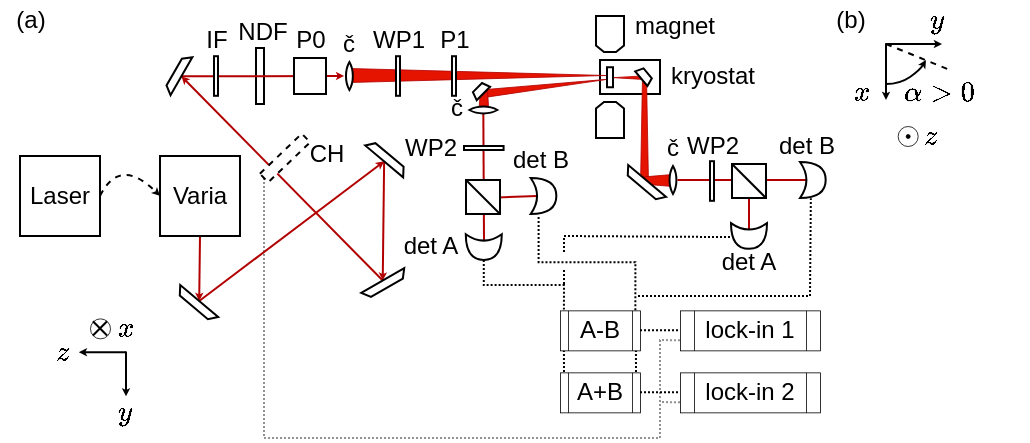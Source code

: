 <mxfile version="17.4.2" type="device"><diagram id="BBrLvVu9JXrTJcatdUul" name="Page-1"><mxGraphModel dx="395" dy="473" grid="1" gridSize="10" guides="1" tooltips="1" connect="1" arrows="1" fold="1" page="1" pageScale="1" pageWidth="500" pageHeight="229" math="1" shadow="0"><root><mxCell id="0"/><mxCell id="1" parent="0"/><mxCell id="tFVecaaHPNf04RQiXIKe-158" value="" style="endArrow=none;html=1;rounded=0;endSize=1;targetPerimeterSpacing=6;strokeColor=#000000;strokeWidth=1;fillColor=#6d8764;endFill=0;dashed=1;" parent="1" edge="1"><mxGeometry width="50" height="50" relative="1" as="geometry"><mxPoint x="443" y="24" as="sourcePoint"/><mxPoint x="475" y="37" as="targetPoint"/></mxGeometry></mxCell><mxCell id="tFVecaaHPNf04RQiXIKe-135" value="" style="endArrow=none;html=1;strokeWidth=1;rounded=0;endSize=1;targetPerimeterSpacing=6;exitX=0;exitY=0.5;exitDx=0;exitDy=0;strokeColor=#919191;entryX=0;entryY=0.75;entryDx=0;entryDy=0;dashed=1;dashPattern=1 1;" parent="1" source="tFVecaaHPNf04RQiXIKe-39" target="tFVecaaHPNf04RQiXIKe-130" edge="1"><mxGeometry width="50" height="50" relative="1" as="geometry"><mxPoint x="129.944" y="88.849" as="sourcePoint"/><mxPoint x="330" y="220" as="targetPoint"/><Array as="points"><mxPoint x="132" y="221"/><mxPoint x="330" y="221"/><mxPoint x="330" y="172"/></Array></mxGeometry></mxCell><mxCell id="tFVecaaHPNf04RQiXIKe-107" value="" style="endArrow=none;html=1;rounded=0;endSize=1;targetPerimeterSpacing=6;strokeWidth=1;exitX=0.25;exitY=0.5;exitDx=0;exitDy=0;exitPerimeter=0;entryX=0.5;entryY=1;entryDx=0;entryDy=0;fillColor=#e51400;strokeColor=#B20000;" parent="1" source="tFVecaaHPNf04RQiXIKe-104" target="tFVecaaHPNf04RQiXIKe-102" edge="1"><mxGeometry width="50" height="50" relative="1" as="geometry"><mxPoint x="350" y="110" as="sourcePoint"/><mxPoint x="400" y="60" as="targetPoint"/></mxGeometry></mxCell><mxCell id="tFVecaaHPNf04RQiXIKe-50" value="" style="verticalLabelPosition=bottom;verticalAlign=top;html=1;shape=mxgraph.basic.rect;fillColor2=none;strokeWidth=1;size=20;indent=5;" parent="1" vertex="1"><mxGeometry x="300" y="32" width="30" height="17" as="geometry"/></mxCell><mxCell id="tFVecaaHPNf04RQiXIKe-97" value="" style="shape=trapezoid;perimeter=trapezoidPerimeter;whiteSpace=wrap;html=1;fixedSize=1;strokeWidth=0.4;fillColor=#e51400;fontColor=#ffffff;strokeColor=#B20000;size=1.002;" parent="1" vertex="1"><mxGeometry x="320" y="40" width="4" height="54" as="geometry"/></mxCell><mxCell id="tFVecaaHPNf04RQiXIKe-94" value="" style="triangle;whiteSpace=wrap;html=1;strokeWidth=0.4;rotation=-180;fillColor=#e51400;fontColor=#ffffff;strokeColor=#B20000;" parent="1" vertex="1"><mxGeometry x="306.5" y="39.58" width="16.5" height="2" as="geometry"/></mxCell><mxCell id="tFVecaaHPNf04RQiXIKe-89" value="" style="endArrow=none;html=1;rounded=0;endSize=1;targetPerimeterSpacing=6;strokeWidth=1;entryX=0.25;entryY=0.5;entryDx=0;entryDy=0;entryPerimeter=0;fillColor=#e51400;strokeColor=#B20000;" parent="1" target="tFVecaaHPNf04RQiXIKe-88" edge="1"><mxGeometry width="50" height="50" relative="1" as="geometry"><mxPoint x="242" y="101" as="sourcePoint"/><mxPoint x="282" y="81" as="targetPoint"/></mxGeometry></mxCell><mxCell id="tFVecaaHPNf04RQiXIKe-81" value="" style="endArrow=none;html=1;rounded=0;endSize=1;targetPerimeterSpacing=6;strokeWidth=1;fillColor=#e51400;strokeColor=#B20000;entryX=0.898;entryY=0.503;entryDx=0;entryDy=0;entryPerimeter=0;" parent="1" target="tFVecaaHPNf04RQiXIKe-69" edge="1"><mxGeometry width="50" height="50" relative="1" as="geometry"><mxPoint x="242" y="122" as="sourcePoint"/><mxPoint x="240" y="70" as="targetPoint"/></mxGeometry></mxCell><mxCell id="tFVecaaHPNf04RQiXIKe-77" value="" style="triangle;whiteSpace=wrap;html=1;strokeWidth=0.4;fillColor=#e51400;strokeColor=#B20000;fontColor=#ffffff;rotation=-6.6;" parent="1" vertex="1"><mxGeometry x="240" y="43.07" width="63.5" height="4" as="geometry"/></mxCell><mxCell id="tFVecaaHPNf04RQiXIKe-79" value="" style="shape=trapezoid;perimeter=trapezoidPerimeter;whiteSpace=wrap;html=1;fixedSize=1;strokeWidth=0.4;size=0.59;fillColor=#e51400;fontColor=#ffffff;strokeColor=#B20000;" parent="1" vertex="1"><mxGeometry x="239.41" y="45" width="4.59" height="10" as="geometry"/></mxCell><mxCell id="tFVecaaHPNf04RQiXIKe-74" value="" style="triangle;whiteSpace=wrap;html=1;strokeWidth=0.4;fillColor=#e51400;strokeColor=#B20000;fontColor=#ffffff;" parent="1" vertex="1"><mxGeometry x="175" y="36" width="128" height="7" as="geometry"/></mxCell><mxCell id="tFVecaaHPNf04RQiXIKe-2" value="Laser" style="whiteSpace=wrap;html=1;aspect=fixed;" parent="1" vertex="1"><mxGeometry x="10" y="80" width="40" height="40" as="geometry"/></mxCell><mxCell id="tFVecaaHPNf04RQiXIKe-6" value="" style="curved=1;endArrow=classic;html=1;rounded=0;exitX=1;exitY=0.5;exitDx=0;exitDy=0;entryX=0;entryY=0.5;entryDx=0;entryDy=0;strokeWidth=1;endSize=1;dashed=1;" parent="1" source="tFVecaaHPNf04RQiXIKe-2" target="tFVecaaHPNf04RQiXIKe-1" edge="1"><mxGeometry width="50" height="50" relative="1" as="geometry"><mxPoint x="30" y="70" as="sourcePoint"/><mxPoint x="80" y="20" as="targetPoint"/><Array as="points"><mxPoint x="60" y="80"/></Array></mxGeometry></mxCell><mxCell id="tFVecaaHPNf04RQiXIKe-7" value="" style="endArrow=classic;html=1;rounded=0;exitX=0.5;exitY=1;exitDx=0;exitDy=0;entryX=0.5;entryY=1;entryDx=0;entryDy=0;endSize=1;fillColor=#e51400;strokeColor=#B20000;" parent="1" source="tFVecaaHPNf04RQiXIKe-1" target="tFVecaaHPNf04RQiXIKe-27" edge="1"><mxGeometry width="50" height="50" relative="1" as="geometry"><mxPoint x="400" y="150" as="sourcePoint"/><mxPoint x="100" y="150" as="targetPoint"/></mxGeometry></mxCell><mxCell id="tFVecaaHPNf04RQiXIKe-29" value="" style="endArrow=classic;html=1;rounded=0;exitX=0.5;exitY=1;exitDx=0;exitDy=0;entryX=0.5;entryY=1;entryDx=0;entryDy=0;endSize=1;fillColor=#e51400;strokeColor=#B20000;" parent="1" source="tFVecaaHPNf04RQiXIKe-27" target="tFVecaaHPNf04RQiXIKe-28" edge="1"><mxGeometry width="50" height="50" relative="1" as="geometry"><mxPoint x="120" y="140" as="sourcePoint"/><mxPoint x="170" y="90" as="targetPoint"/></mxGeometry></mxCell><mxCell id="tFVecaaHPNf04RQiXIKe-33" value="" style="endArrow=classic;html=1;rounded=0;entryX=0.5;entryY=1;entryDx=0;entryDy=0;exitX=0.5;exitY=1;exitDx=0;exitDy=0;endSize=1;fillColor=#e51400;strokeColor=#B20000;" parent="1" source="tFVecaaHPNf04RQiXIKe-28" target="tFVecaaHPNf04RQiXIKe-32" edge="1"><mxGeometry width="50" height="50" relative="1" as="geometry"><mxPoint x="107" y="130" as="sourcePoint"/><mxPoint x="157" y="80" as="targetPoint"/></mxGeometry></mxCell><mxCell id="tFVecaaHPNf04RQiXIKe-34" value="" style="endArrow=classic;html=1;rounded=0;endSize=1;strokeWidth=1;exitX=0.5;exitY=1;exitDx=0;exitDy=0;entryX=0.5;entryY=1;entryDx=0;entryDy=0;fillColor=#e51400;strokeColor=#B20000;" parent="1" source="tFVecaaHPNf04RQiXIKe-32" target="tFVecaaHPNf04RQiXIKe-35" edge="1"><mxGeometry width="50" height="50" relative="1" as="geometry"><mxPoint x="130" y="140" as="sourcePoint"/><mxPoint x="100" y="50" as="targetPoint"/></mxGeometry></mxCell><mxCell id="tFVecaaHPNf04RQiXIKe-37" value="" style="rounded=0;whiteSpace=wrap;html=1;" parent="1" vertex="1"><mxGeometry x="128" y="26" width="4" height="28" as="geometry"/></mxCell><mxCell id="tFVecaaHPNf04RQiXIKe-38" value="NDF" style="text;html=1;align=center;verticalAlign=middle;resizable=0;points=[];autosize=1;strokeColor=none;fillColor=none;" parent="1" vertex="1"><mxGeometry x="111" y="8" width="40" height="20" as="geometry"/></mxCell><mxCell id="tFVecaaHPNf04RQiXIKe-39" value="" style="rounded=0;whiteSpace=wrap;html=1;dashed=1;rotation=-43.7;" parent="1" vertex="1"><mxGeometry x="128" y="78" width="29" height="6" as="geometry"/></mxCell><mxCell id="tFVecaaHPNf04RQiXIKe-40" value="CH" style="text;html=1;align=center;verticalAlign=middle;resizable=0;points=[];autosize=1;strokeColor=none;fillColor=none;" parent="1" vertex="1"><mxGeometry x="148" y="69" width="30" height="20" as="geometry"/></mxCell><mxCell id="tFVecaaHPNf04RQiXIKe-42" value="P0" style="text;html=1;align=center;verticalAlign=middle;resizable=0;points=[];autosize=1;strokeColor=none;fillColor=none;" parent="1" vertex="1"><mxGeometry x="140" y="12" width="30" height="20" as="geometry"/></mxCell><mxCell id="tFVecaaHPNf04RQiXIKe-44" value="" style="whiteSpace=wrap;html=1;shape=mxgraph.basic.pointed_oval;" parent="1" vertex="1"><mxGeometry x="172.41" y="33" width="4.59" height="14" as="geometry"/></mxCell><mxCell id="tFVecaaHPNf04RQiXIKe-47" value="" style="shape=loopLimit;whiteSpace=wrap;html=1;size=4;" parent="1" vertex="1"><mxGeometry x="298" y="53" width="14" height="18" as="geometry"/></mxCell><mxCell id="tFVecaaHPNf04RQiXIKe-49" value="" style="shape=loopLimit;whiteSpace=wrap;html=1;size=4;rotation=-180;" parent="1" vertex="1"><mxGeometry x="298" y="10" width="14" height="18" as="geometry"/></mxCell><mxCell id="tFVecaaHPNf04RQiXIKe-51" value="" style="endArrow=classic;html=1;rounded=0;strokeWidth=1;exitX=0.5;exitY=1;exitDx=0;exitDy=0;endSize=1;entryX=-0.071;entryY=0.499;entryDx=0;entryDy=0;entryPerimeter=0;fillColor=#e51400;strokeColor=#B20000;" parent="1" source="tFVecaaHPNf04RQiXIKe-35" target="tFVecaaHPNf04RQiXIKe-44" edge="1"><mxGeometry width="50" height="50" relative="1" as="geometry"><mxPoint x="220" y="80" as="sourcePoint"/><mxPoint x="196" y="40" as="targetPoint"/></mxGeometry></mxCell><mxCell id="tFVecaaHPNf04RQiXIKe-55" value="" style="shape=trapezoid;perimeter=trapezoidPerimeter;whiteSpace=wrap;html=1;fixedSize=1;rotation=-45;size=1.54;" parent="1" vertex="1"><mxGeometry x="235.46" y="45.17" width="9.5" height="4.17" as="geometry"/></mxCell><mxCell id="tFVecaaHPNf04RQiXIKe-58" value="" style="rounded=0;whiteSpace=wrap;html=1;" parent="1" vertex="1"><mxGeometry x="232" y="75" width="19.79" height="2" as="geometry"/></mxCell><mxCell id="tFVecaaHPNf04RQiXIKe-59" value="č" style="text;html=1;align=center;verticalAlign=middle;resizable=0;points=[];autosize=1;strokeColor=none;fillColor=none;" parent="1" vertex="1"><mxGeometry x="163.7" y="14" width="20" height="20" as="geometry"/></mxCell><mxCell id="tFVecaaHPNf04RQiXIKe-60" value="magnet" style="text;html=1;align=center;verticalAlign=middle;resizable=0;points=[];autosize=1;strokeColor=none;fillColor=none;" parent="1" vertex="1"><mxGeometry x="306.5" y="5" width="60" height="20" as="geometry"/></mxCell><mxCell id="tFVecaaHPNf04RQiXIKe-61" value="kryostat" style="text;html=1;align=center;verticalAlign=middle;resizable=0;points=[];autosize=1;strokeColor=none;fillColor=none;" parent="1" vertex="1"><mxGeometry x="326" y="30" width="60" height="20" as="geometry"/></mxCell><mxCell id="tFVecaaHPNf04RQiXIKe-64" value="IF" style="text;html=1;align=center;verticalAlign=middle;resizable=0;points=[];autosize=1;strokeColor=none;fillColor=none;" parent="1" vertex="1"><mxGeometry x="93" y="12" width="30" height="20" as="geometry"/></mxCell><mxCell id="tFVecaaHPNf04RQiXIKe-65" value="" style="rounded=0;whiteSpace=wrap;html=1;rotation=90;" parent="1" vertex="1"><mxGeometry x="98.1" y="39" width="19.79" height="2" as="geometry"/></mxCell><mxCell id="tFVecaaHPNf04RQiXIKe-66" value="" style="rounded=0;whiteSpace=wrap;html=1;rotation=90;" parent="1" vertex="1"><mxGeometry x="189.1" y="39" width="19.79" height="2" as="geometry"/></mxCell><mxCell id="tFVecaaHPNf04RQiXIKe-67" value="" style="rounded=0;whiteSpace=wrap;html=1;rotation=90;" parent="1" vertex="1"><mxGeometry x="217.1" y="39" width="19.79" height="2" as="geometry"/></mxCell><mxCell id="tFVecaaHPNf04RQiXIKe-69" value="" style="whiteSpace=wrap;html=1;shape=mxgraph.basic.pointed_oval;rotation=90;" parent="1" vertex="1"><mxGeometry x="239.41" y="50" width="4.59" height="14" as="geometry"/></mxCell><mxCell id="tFVecaaHPNf04RQiXIKe-41" value="" style="rounded=0;whiteSpace=wrap;html=1;" parent="1" vertex="1"><mxGeometry x="147" y="31" width="16" height="18" as="geometry"/></mxCell><mxCell id="tFVecaaHPNf04RQiXIKe-35" value="" style="shape=trapezoid;perimeter=trapezoidPerimeter;whiteSpace=wrap;html=1;fixedSize=1;rotation=-60;size=3.214;" parent="1" vertex="1"><mxGeometry x="78" y="37" width="21.82" height="4.17" as="geometry"/></mxCell><mxCell id="tFVecaaHPNf04RQiXIKe-28" value="" style="shape=trapezoid;perimeter=trapezoidPerimeter;whiteSpace=wrap;html=1;fixedSize=1;rotation=40;size=3.214;" parent="1" vertex="1"><mxGeometry x="181" y="79" width="24.82" height="4.17" as="geometry"/></mxCell><mxCell id="tFVecaaHPNf04RQiXIKe-1" value="Varia" style="whiteSpace=wrap;html=1;aspect=fixed;" parent="1" vertex="1"><mxGeometry x="80" y="80" width="40" height="40" as="geometry"/></mxCell><mxCell id="tFVecaaHPNf04RQiXIKe-27" value="" style="shape=trapezoid;perimeter=trapezoidPerimeter;whiteSpace=wrap;html=1;fixedSize=1;rotation=-140;size=3.214;" parent="1" vertex="1"><mxGeometry x="85.88" y="152.01" width="24.76" height="4.17" as="geometry"/></mxCell><mxCell id="tFVecaaHPNf04RQiXIKe-32" value="" style="shape=trapezoid;perimeter=trapezoidPerimeter;whiteSpace=wrap;html=1;fixedSize=1;rotation=-210;size=3.214;" parent="1" vertex="1"><mxGeometry x="180" y="142" width="24.82" height="4.17" as="geometry"/></mxCell><mxCell id="tFVecaaHPNf04RQiXIKe-48" value="" style="verticalLabelPosition=bottom;verticalAlign=top;html=1;shape=mxgraph.basic.rect;fillColor2=none;strokeWidth=1;size=20;indent=5;" parent="1" vertex="1"><mxGeometry x="303.5" y="35.58" width="3" height="10" as="geometry"/></mxCell><mxCell id="tFVecaaHPNf04RQiXIKe-82" value="" style="whiteSpace=wrap;html=1;aspect=fixed;strokeWidth=1;" parent="1" vertex="1"><mxGeometry x="233" y="92" width="17" height="17" as="geometry"/></mxCell><mxCell id="tFVecaaHPNf04RQiXIKe-83" value="" style="endArrow=none;html=1;rounded=0;endSize=1;targetPerimeterSpacing=6;strokeWidth=1;exitX=0;exitY=0;exitDx=0;exitDy=0;entryX=1;entryY=1;entryDx=0;entryDy=0;" parent="1" source="tFVecaaHPNf04RQiXIKe-82" target="tFVecaaHPNf04RQiXIKe-82" edge="1"><mxGeometry width="50" height="50" relative="1" as="geometry"><mxPoint x="230" y="100" as="sourcePoint"/><mxPoint x="280" y="50" as="targetPoint"/></mxGeometry></mxCell><mxCell id="tFVecaaHPNf04RQiXIKe-84" value="WP2" style="text;html=1;align=center;verticalAlign=middle;resizable=0;points=[];autosize=1;strokeColor=none;fillColor=none;" parent="1" vertex="1"><mxGeometry x="195.46" y="66" width="40" height="20" as="geometry"/></mxCell><mxCell id="tFVecaaHPNf04RQiXIKe-85" value="P1" style="text;html=1;align=center;verticalAlign=middle;resizable=0;points=[];autosize=1;strokeColor=none;fillColor=none;" parent="1" vertex="1"><mxGeometry x="212" y="12" width="30" height="20" as="geometry"/></mxCell><mxCell id="tFVecaaHPNf04RQiXIKe-86" value="WP1" style="text;html=1;align=center;verticalAlign=middle;resizable=0;points=[];autosize=1;strokeColor=none;fillColor=none;" parent="1" vertex="1"><mxGeometry x="179" y="12" width="40" height="20" as="geometry"/></mxCell><mxCell id="tFVecaaHPNf04RQiXIKe-87" value="" style="shape=xor;whiteSpace=wrap;html=1;strokeWidth=1;rotation=90;" parent="1" vertex="1"><mxGeometry x="235.47" y="116.53" width="12.84" height="18" as="geometry"/></mxCell><mxCell id="tFVecaaHPNf04RQiXIKe-88" value="" style="shape=xor;whiteSpace=wrap;html=1;strokeWidth=1;rotation=0;" parent="1" vertex="1"><mxGeometry x="265.33" y="91" width="12.84" height="18" as="geometry"/></mxCell><mxCell id="tFVecaaHPNf04RQiXIKe-90" value="det A" style="text;html=1;align=center;verticalAlign=middle;resizable=0;points=[];autosize=1;strokeColor=none;fillColor=none;" parent="1" vertex="1"><mxGeometry x="195.46" y="114.53" width="40" height="20" as="geometry"/></mxCell><mxCell id="tFVecaaHPNf04RQiXIKe-92" value="det B" style="text;html=1;align=center;verticalAlign=middle;resizable=0;points=[];autosize=1;strokeColor=none;fillColor=none;" parent="1" vertex="1"><mxGeometry x="250" y="72.09" width="40" height="20" as="geometry"/></mxCell><mxCell id="tFVecaaHPNf04RQiXIKe-93" value="" style="shape=trapezoid;perimeter=trapezoidPerimeter;whiteSpace=wrap;html=1;fixedSize=1;rotation=50;size=1.54;" parent="1" vertex="1"><mxGeometry x="317.5" y="37.92" width="9.5" height="4.17" as="geometry"/></mxCell><mxCell id="tFVecaaHPNf04RQiXIKe-99" value="" style="shape=trapezoid;perimeter=trapezoidPerimeter;whiteSpace=wrap;html=1;fixedSize=1;strokeWidth=0.4;rotation=-90;size=1.43;fillColor=#e51400;fontColor=#ffffff;strokeColor=#B20000;" parent="1" vertex="1"><mxGeometry x="324.5" y="83.5" width="6" height="17" as="geometry"/></mxCell><mxCell id="tFVecaaHPNf04RQiXIKe-98" value="" style="whiteSpace=wrap;html=1;shape=mxgraph.basic.pointed_oval;" parent="1" vertex="1"><mxGeometry x="334.2" y="85" width="4.59" height="14" as="geometry"/></mxCell><mxCell id="tFVecaaHPNf04RQiXIKe-95" value="" style="shape=trapezoid;perimeter=trapezoidPerimeter;whiteSpace=wrap;html=1;fixedSize=1;rotation=-140;size=3.214;" parent="1" vertex="1"><mxGeometry x="309.87" y="92.0" width="24.76" height="4.17" as="geometry"/></mxCell><mxCell id="tFVecaaHPNf04RQiXIKe-100" value="" style="endArrow=none;html=1;rounded=0;endSize=1;targetPerimeterSpacing=6;strokeWidth=1;fillColor=#e51400;strokeColor=#B20000;exitX=0.987;exitY=0.496;exitDx=0;exitDy=0;exitPerimeter=0;" parent="1" source="tFVecaaHPNf04RQiXIKe-98" edge="1"><mxGeometry width="50" height="50" relative="1" as="geometry"><mxPoint x="375.0" y="94" as="sourcePoint"/><mxPoint x="403" y="92" as="targetPoint"/></mxGeometry></mxCell><mxCell id="tFVecaaHPNf04RQiXIKe-101" value="" style="rounded=0;whiteSpace=wrap;html=1;rotation=90;" parent="1" vertex="1"><mxGeometry x="346.1" y="91.5" width="19.79" height="2" as="geometry"/></mxCell><mxCell id="tFVecaaHPNf04RQiXIKe-102" value="" style="whiteSpace=wrap;html=1;aspect=fixed;strokeWidth=1;" parent="1" vertex="1"><mxGeometry x="366" y="84" width="17" height="17" as="geometry"/></mxCell><mxCell id="tFVecaaHPNf04RQiXIKe-103" value="" style="endArrow=none;html=1;rounded=0;endSize=1;targetPerimeterSpacing=6;strokeWidth=1;exitX=0;exitY=0;exitDx=0;exitDy=0;entryX=1;entryY=1;entryDx=0;entryDy=0;" parent="1" source="tFVecaaHPNf04RQiXIKe-102" target="tFVecaaHPNf04RQiXIKe-102" edge="1"><mxGeometry width="50" height="50" relative="1" as="geometry"><mxPoint x="363" y="94" as="sourcePoint"/><mxPoint x="413" y="44" as="targetPoint"/></mxGeometry></mxCell><mxCell id="tFVecaaHPNf04RQiXIKe-104" value="" style="shape=xor;whiteSpace=wrap;html=1;strokeWidth=1;rotation=90;" parent="1" vertex="1"><mxGeometry x="368.08" y="111" width="12.84" height="18" as="geometry"/></mxCell><mxCell id="tFVecaaHPNf04RQiXIKe-105" value="" style="shape=xor;whiteSpace=wrap;html=1;strokeWidth=1;rotation=0;" parent="1" vertex="1"><mxGeometry x="400" y="83" width="12.84" height="18" as="geometry"/></mxCell><mxCell id="tFVecaaHPNf04RQiXIKe-106" value="det B" style="text;html=1;align=center;verticalAlign=middle;resizable=0;points=[];autosize=1;strokeColor=none;fillColor=none;" parent="1" vertex="1"><mxGeometry x="383" y="65.09" width="40" height="20" as="geometry"/></mxCell><mxCell id="tFVecaaHPNf04RQiXIKe-108" value="WP2" style="text;html=1;align=center;verticalAlign=middle;resizable=0;points=[];autosize=1;strokeColor=none;fillColor=none;" parent="1" vertex="1"><mxGeometry x="336.2" y="64.5" width="40" height="20" as="geometry"/></mxCell><mxCell id="tFVecaaHPNf04RQiXIKe-109" value="det A" style="text;html=1;align=center;verticalAlign=middle;resizable=0;points=[];autosize=1;strokeColor=none;fillColor=none;" parent="1" vertex="1"><mxGeometry x="353.5" y="123.17" width="40" height="20" as="geometry"/></mxCell><mxCell id="tFVecaaHPNf04RQiXIKe-110" value="č" style="text;html=1;align=center;verticalAlign=middle;resizable=0;points=[];autosize=1;strokeColor=none;fillColor=none;" parent="1" vertex="1"><mxGeometry x="218" y="46" width="20" height="20" as="geometry"/></mxCell><mxCell id="tFVecaaHPNf04RQiXIKe-111" value="č" style="text;html=1;align=center;verticalAlign=middle;resizable=0;points=[];autosize=1;strokeColor=none;fillColor=none;" parent="1" vertex="1"><mxGeometry x="326.1" y="66" width="20" height="20" as="geometry"/></mxCell><mxCell id="tFVecaaHPNf04RQiXIKe-113" value="A-B" style="shape=process;whiteSpace=wrap;html=1;backgroundOutline=1;strokeWidth=0.4;" parent="1" vertex="1"><mxGeometry x="280" y="157.18" width="40" height="20" as="geometry"/></mxCell><mxCell id="tFVecaaHPNf04RQiXIKe-114" value="A+B" style="shape=process;whiteSpace=wrap;html=1;backgroundOutline=1;strokeWidth=0.4;" parent="1" vertex="1"><mxGeometry x="280" y="188.18" width="40" height="20" as="geometry"/></mxCell><mxCell id="tFVecaaHPNf04RQiXIKe-115" value="" style="endArrow=none;dashed=1;html=1;rounded=0;endSize=1;targetPerimeterSpacing=6;strokeWidth=1;exitX=1;exitY=0.5;exitDx=0;exitDy=0;exitPerimeter=0;entryX=0.049;entryY=-0.024;entryDx=0;entryDy=0;edgeStyle=orthogonalEdgeStyle;dashPattern=1 1;entryPerimeter=0;" parent="1" source="tFVecaaHPNf04RQiXIKe-87" target="tFVecaaHPNf04RQiXIKe-113" edge="1"><mxGeometry width="50" height="50" relative="1" as="geometry"><mxPoint x="330" y="170" as="sourcePoint"/><mxPoint x="380" y="120" as="targetPoint"/></mxGeometry></mxCell><mxCell id="tFVecaaHPNf04RQiXIKe-117" value="" style="endArrow=none;dashed=1;html=1;dashPattern=1 1;strokeWidth=1;rounded=0;endSize=1;targetPerimeterSpacing=6;entryX=0.309;entryY=1.056;entryDx=0;entryDy=0;entryPerimeter=0;exitX=0.942;exitY=-0.002;exitDx=0;exitDy=0;edgeStyle=orthogonalEdgeStyle;exitPerimeter=0;" parent="1" source="tFVecaaHPNf04RQiXIKe-113" target="tFVecaaHPNf04RQiXIKe-88" edge="1"><mxGeometry width="50" height="50" relative="1" as="geometry"><mxPoint x="330" y="170" as="sourcePoint"/><mxPoint x="380" y="120" as="targetPoint"/></mxGeometry></mxCell><mxCell id="tFVecaaHPNf04RQiXIKe-121" value="" style="endArrow=none;dashed=1;html=1;dashPattern=1 1;strokeWidth=1;rounded=0;endSize=1;targetPerimeterSpacing=6;entryX=0.049;entryY=1.012;entryDx=0;entryDy=0;entryPerimeter=0;" parent="1" target="tFVecaaHPNf04RQiXIKe-113" edge="1"><mxGeometry width="50" height="50" relative="1" as="geometry"><mxPoint x="282" y="188" as="sourcePoint"/><mxPoint x="320" y="130" as="targetPoint"/></mxGeometry></mxCell><mxCell id="tFVecaaHPNf04RQiXIKe-122" value="" style="endArrow=none;dashed=1;html=1;dashPattern=1 1;strokeWidth=1;rounded=0;endSize=1;targetPerimeterSpacing=6;entryX=0.049;entryY=1.012;entryDx=0;entryDy=0;entryPerimeter=0;" parent="1" edge="1"><mxGeometry width="50" height="50" relative="1" as="geometry"><mxPoint x="318" y="188" as="sourcePoint"/><mxPoint x="317.96" y="177.42" as="targetPoint"/></mxGeometry></mxCell><mxCell id="tFVecaaHPNf04RQiXIKe-124" value="" style="endArrow=none;dashed=1;html=1;dashPattern=1 1;strokeWidth=1;rounded=0;endSize=1;targetPerimeterSpacing=6;entryX=0.543;entryY=0.955;entryDx=0;entryDy=0;entryPerimeter=0;" parent="1" target="tFVecaaHPNf04RQiXIKe-104" edge="1"><mxGeometry width="50" height="50" relative="1" as="geometry"><mxPoint x="282" y="128" as="sourcePoint"/><mxPoint x="370" y="140" as="targetPoint"/><Array as="points"><mxPoint x="282" y="120"/></Array></mxGeometry></mxCell><mxCell id="tFVecaaHPNf04RQiXIKe-127" value="" style="endArrow=none;dashed=1;html=1;dashPattern=1 1;strokeWidth=1;rounded=0;endSize=1;targetPerimeterSpacing=6;" parent="1" edge="1"><mxGeometry width="50" height="50" relative="1" as="geometry"><mxPoint x="282" y="144" as="sourcePoint"/><mxPoint x="282" y="137" as="targetPoint"/></mxGeometry></mxCell><mxCell id="tFVecaaHPNf04RQiXIKe-128" value="" style="endArrow=none;dashed=1;html=1;dashPattern=1 1;strokeWidth=1;rounded=0;endSize=1;targetPerimeterSpacing=6;entryX=0.422;entryY=1.006;entryDx=0;entryDy=0;entryPerimeter=0;" parent="1" target="tFVecaaHPNf04RQiXIKe-105" edge="1"><mxGeometry width="50" height="50" relative="1" as="geometry"><mxPoint x="319" y="150" as="sourcePoint"/><mxPoint x="350" y="100" as="targetPoint"/><Array as="points"><mxPoint x="405" y="150"/></Array></mxGeometry></mxCell><mxCell id="tFVecaaHPNf04RQiXIKe-130" value="lock-in 1" style="shape=process;whiteSpace=wrap;html=1;backgroundOutline=1;strokeWidth=0.4;" parent="1" vertex="1"><mxGeometry x="340" y="157.18" width="70" height="20" as="geometry"/></mxCell><mxCell id="tFVecaaHPNf04RQiXIKe-131" value="lock-in 2" style="shape=process;whiteSpace=wrap;html=1;backgroundOutline=1;strokeWidth=0.4;" parent="1" vertex="1"><mxGeometry x="340" y="188.18" width="70" height="20" as="geometry"/></mxCell><mxCell id="tFVecaaHPNf04RQiXIKe-132" value="" style="endArrow=none;dashed=1;html=1;dashPattern=1 1;strokeWidth=1;rounded=0;endSize=1;targetPerimeterSpacing=6;entryX=0;entryY=0.5;entryDx=0;entryDy=0;exitX=1;exitY=0.5;exitDx=0;exitDy=0;" parent="1" source="tFVecaaHPNf04RQiXIKe-113" target="tFVecaaHPNf04RQiXIKe-130" edge="1"><mxGeometry width="50" height="50" relative="1" as="geometry"><mxPoint x="300" y="170" as="sourcePoint"/><mxPoint x="350" y="120" as="targetPoint"/></mxGeometry></mxCell><mxCell id="tFVecaaHPNf04RQiXIKe-133" value="" style="endArrow=none;dashed=1;html=1;dashPattern=1 1;strokeWidth=1;rounded=0;endSize=1;targetPerimeterSpacing=6;entryX=0;entryY=0.5;entryDx=0;entryDy=0;exitX=1;exitY=0.5;exitDx=0;exitDy=0;" parent="1" source="tFVecaaHPNf04RQiXIKe-114" target="tFVecaaHPNf04RQiXIKe-131" edge="1"><mxGeometry width="50" height="50" relative="1" as="geometry"><mxPoint x="330" y="177.18" as="sourcePoint"/><mxPoint x="350" y="177.18" as="targetPoint"/></mxGeometry></mxCell><mxCell id="tFVecaaHPNf04RQiXIKe-136" value="" style="endArrow=none;html=1;rounded=0;endSize=1;targetPerimeterSpacing=6;strokeColor=#919191;strokeWidth=1;exitX=0;exitY=0.75;exitDx=0;exitDy=0;dashed=1;dashPattern=1 1;" parent="1" source="tFVecaaHPNf04RQiXIKe-131" edge="1"><mxGeometry width="50" height="50" relative="1" as="geometry"><mxPoint x="230" y="170" as="sourcePoint"/><mxPoint x="330" y="203" as="targetPoint"/></mxGeometry></mxCell><mxCell id="tFVecaaHPNf04RQiXIKe-137" value="" style="endArrow=classic;html=1;rounded=0;endSize=1;targetPerimeterSpacing=6;strokeColor=#000000;strokeWidth=1;" parent="1" edge="1"><mxGeometry width="50" height="50" relative="1" as="geometry"><mxPoint x="63" y="178.18" as="sourcePoint"/><mxPoint x="39.42" y="178.08" as="targetPoint"/></mxGeometry></mxCell><mxCell id="tFVecaaHPNf04RQiXIKe-139" value="$$z$$" style="text;align=center;verticalAlign=middle;resizable=0;points=[];autosize=1;strokeColor=none;fillColor=none;html=1;" parent="1" vertex="1"><mxGeometry x="5.5" y="168.18" width="50" height="20" as="geometry"/></mxCell><mxCell id="tFVecaaHPNf04RQiXIKe-140" value="" style="endArrow=classic;html=1;rounded=0;endSize=1;targetPerimeterSpacing=6;strokeColor=#000000;strokeWidth=1;" parent="1" edge="1"><mxGeometry width="50" height="50" relative="1" as="geometry"><mxPoint x="63" y="177.76" as="sourcePoint"/><mxPoint x="63" y="200.18" as="targetPoint"/></mxGeometry></mxCell><mxCell id="tFVecaaHPNf04RQiXIKe-141" value="$$y$$" style="text;html=1;align=center;verticalAlign=middle;resizable=0;points=[];autosize=1;strokeColor=none;fillColor=none;" parent="1" vertex="1"><mxGeometry x="36.5" y="198.18" width="50" height="20" as="geometry"/></mxCell><mxCell id="tFVecaaHPNf04RQiXIKe-143" value="" style="ellipse;whiteSpace=wrap;html=1;aspect=fixed;strokeWidth=0.4;" parent="1" vertex="1"><mxGeometry x="45" y="161.18" width="10" height="10" as="geometry"/></mxCell><mxCell id="tFVecaaHPNf04RQiXIKe-144" value="" style="endArrow=none;html=1;rounded=0;endSize=1;targetPerimeterSpacing=6;strokeColor=#000000;strokeWidth=1;entryX=1;entryY=1;entryDx=0;entryDy=0;exitX=0;exitY=0;exitDx=0;exitDy=0;" parent="1" source="tFVecaaHPNf04RQiXIKe-143" target="tFVecaaHPNf04RQiXIKe-143" edge="1"><mxGeometry width="50" height="50" relative="1" as="geometry"><mxPoint x="-22" y="226.18" as="sourcePoint"/><mxPoint x="28" y="176.18" as="targetPoint"/></mxGeometry></mxCell><mxCell id="tFVecaaHPNf04RQiXIKe-145" value="" style="endArrow=none;html=1;rounded=0;endSize=1;targetPerimeterSpacing=6;strokeColor=#000000;strokeWidth=1;entryX=1;entryY=0;entryDx=0;entryDy=0;exitX=0;exitY=1;exitDx=0;exitDy=0;" parent="1" source="tFVecaaHPNf04RQiXIKe-143" target="tFVecaaHPNf04RQiXIKe-143" edge="1"><mxGeometry width="50" height="50" relative="1" as="geometry"><mxPoint x="-22" y="226.18" as="sourcePoint"/><mxPoint x="28" y="176.18" as="targetPoint"/></mxGeometry></mxCell><mxCell id="tFVecaaHPNf04RQiXIKe-146" value="$$x$$" style="text;html=1;align=center;verticalAlign=middle;resizable=0;points=[];autosize=1;strokeColor=none;fillColor=none;" parent="1" vertex="1"><mxGeometry x="38" y="156.18" width="50" height="20" as="geometry"/></mxCell><mxCell id="tFVecaaHPNf04RQiXIKe-147" value="(a)" style="text;html=1;align=center;verticalAlign=middle;resizable=0;points=[];autosize=1;strokeColor=none;fillColor=none;" parent="1" vertex="1"><mxGeometry y="2" width="30" height="20" as="geometry"/></mxCell><mxCell id="tFVecaaHPNf04RQiXIKe-148" value="(b)" style="text;html=1;align=center;verticalAlign=middle;resizable=0;points=[];autosize=1;strokeColor=none;fillColor=none;" parent="1" vertex="1"><mxGeometry x="409.84" y="2" width="30" height="20" as="geometry"/></mxCell><mxCell id="tFVecaaHPNf04RQiXIKe-149" value="" style="endArrow=classic;html=1;rounded=0;endSize=1;targetPerimeterSpacing=6;strokeColor=#000000;strokeWidth=1;" parent="1" edge="1"><mxGeometry width="50" height="50" relative="1" as="geometry"><mxPoint x="443" y="24.0" as="sourcePoint"/><mxPoint x="471" y="24" as="targetPoint"/></mxGeometry></mxCell><mxCell id="tFVecaaHPNf04RQiXIKe-150" value="$$y$$" style="text;align=center;verticalAlign=middle;resizable=0;points=[];autosize=1;strokeColor=none;fillColor=none;html=1;" parent="1" vertex="1"><mxGeometry x="443" y="2" width="50" height="20" as="geometry"/></mxCell><mxCell id="tFVecaaHPNf04RQiXIKe-151" value="" style="endArrow=classic;html=1;rounded=0;endSize=1;targetPerimeterSpacing=6;strokeColor=#000000;strokeWidth=1;" parent="1" edge="1"><mxGeometry width="50" height="50" relative="1" as="geometry"><mxPoint x="443" y="23.58" as="sourcePoint"/><mxPoint x="443" y="52" as="targetPoint"/></mxGeometry></mxCell><mxCell id="tFVecaaHPNf04RQiXIKe-152" value="$$x$$" style="text;html=1;align=center;verticalAlign=middle;resizable=0;points=[];autosize=1;strokeColor=none;fillColor=none;" parent="1" vertex="1"><mxGeometry x="405.5" y="38" width="50" height="20" as="geometry"/></mxCell><mxCell id="tFVecaaHPNf04RQiXIKe-153" value="" style="ellipse;whiteSpace=wrap;html=1;aspect=fixed;strokeWidth=0.4;" parent="1" vertex="1"><mxGeometry x="448.84" y="65.0" width="10" height="10" as="geometry"/></mxCell><mxCell id="tFVecaaHPNf04RQiXIKe-156" value="$$z$$" style="text;html=1;align=center;verticalAlign=middle;resizable=0;points=[];autosize=1;strokeColor=none;fillColor=none;" parent="1" vertex="1"><mxGeometry x="439.84" y="60" width="50" height="20" as="geometry"/></mxCell><mxCell id="tFVecaaHPNf04RQiXIKe-157" value="" style="ellipse;whiteSpace=wrap;html=1;aspect=fixed;strokeWidth=0.4;fillColor=#000000;" parent="1" vertex="1"><mxGeometry x="452.84" y="69.0" width="2" height="2" as="geometry"/></mxCell><mxCell id="tFVecaaHPNf04RQiXIKe-159" value="" style="curved=1;endArrow=classic;html=1;rounded=0;endSize=1;targetPerimeterSpacing=6;strokeColor=#000000;strokeWidth=1;" parent="1" edge="1"><mxGeometry width="50" height="50" relative="1" as="geometry"><mxPoint x="443" y="44" as="sourcePoint"/><mxPoint x="463" y="32" as="targetPoint"/><Array as="points"><mxPoint x="450" y="44"/><mxPoint x="460" y="37"/></Array></mxGeometry></mxCell><mxCell id="tFVecaaHPNf04RQiXIKe-160" value="$$\alpha&amp;gt;0$$" style="text;html=1;align=center;verticalAlign=middle;resizable=0;points=[];autosize=1;strokeColor=none;fillColor=none;" parent="1" vertex="1"><mxGeometry x="424" y="38" width="90" height="20" as="geometry"/></mxCell></root></mxGraphModel></diagram></mxfile>